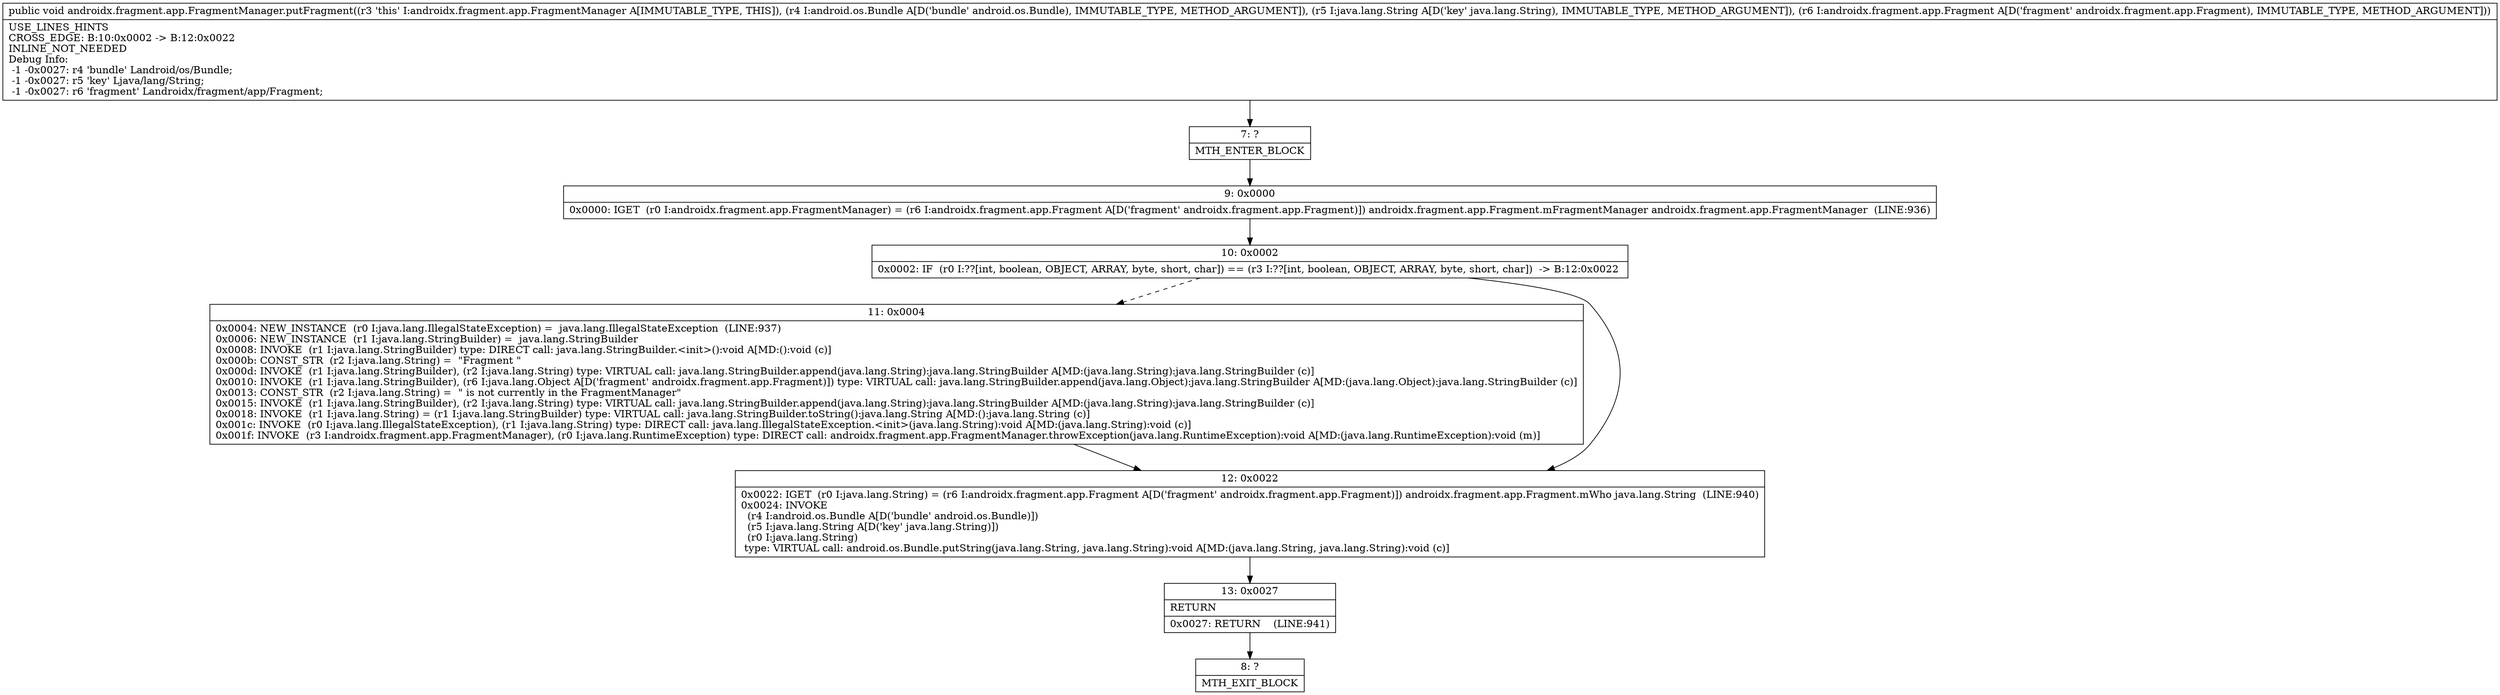 digraph "CFG forandroidx.fragment.app.FragmentManager.putFragment(Landroid\/os\/Bundle;Ljava\/lang\/String;Landroidx\/fragment\/app\/Fragment;)V" {
Node_7 [shape=record,label="{7\:\ ?|MTH_ENTER_BLOCK\l}"];
Node_9 [shape=record,label="{9\:\ 0x0000|0x0000: IGET  (r0 I:androidx.fragment.app.FragmentManager) = (r6 I:androidx.fragment.app.Fragment A[D('fragment' androidx.fragment.app.Fragment)]) androidx.fragment.app.Fragment.mFragmentManager androidx.fragment.app.FragmentManager  (LINE:936)\l}"];
Node_10 [shape=record,label="{10\:\ 0x0002|0x0002: IF  (r0 I:??[int, boolean, OBJECT, ARRAY, byte, short, char]) == (r3 I:??[int, boolean, OBJECT, ARRAY, byte, short, char])  \-\> B:12:0x0022 \l}"];
Node_11 [shape=record,label="{11\:\ 0x0004|0x0004: NEW_INSTANCE  (r0 I:java.lang.IllegalStateException) =  java.lang.IllegalStateException  (LINE:937)\l0x0006: NEW_INSTANCE  (r1 I:java.lang.StringBuilder) =  java.lang.StringBuilder \l0x0008: INVOKE  (r1 I:java.lang.StringBuilder) type: DIRECT call: java.lang.StringBuilder.\<init\>():void A[MD:():void (c)]\l0x000b: CONST_STR  (r2 I:java.lang.String) =  \"Fragment \" \l0x000d: INVOKE  (r1 I:java.lang.StringBuilder), (r2 I:java.lang.String) type: VIRTUAL call: java.lang.StringBuilder.append(java.lang.String):java.lang.StringBuilder A[MD:(java.lang.String):java.lang.StringBuilder (c)]\l0x0010: INVOKE  (r1 I:java.lang.StringBuilder), (r6 I:java.lang.Object A[D('fragment' androidx.fragment.app.Fragment)]) type: VIRTUAL call: java.lang.StringBuilder.append(java.lang.Object):java.lang.StringBuilder A[MD:(java.lang.Object):java.lang.StringBuilder (c)]\l0x0013: CONST_STR  (r2 I:java.lang.String) =  \" is not currently in the FragmentManager\" \l0x0015: INVOKE  (r1 I:java.lang.StringBuilder), (r2 I:java.lang.String) type: VIRTUAL call: java.lang.StringBuilder.append(java.lang.String):java.lang.StringBuilder A[MD:(java.lang.String):java.lang.StringBuilder (c)]\l0x0018: INVOKE  (r1 I:java.lang.String) = (r1 I:java.lang.StringBuilder) type: VIRTUAL call: java.lang.StringBuilder.toString():java.lang.String A[MD:():java.lang.String (c)]\l0x001c: INVOKE  (r0 I:java.lang.IllegalStateException), (r1 I:java.lang.String) type: DIRECT call: java.lang.IllegalStateException.\<init\>(java.lang.String):void A[MD:(java.lang.String):void (c)]\l0x001f: INVOKE  (r3 I:androidx.fragment.app.FragmentManager), (r0 I:java.lang.RuntimeException) type: DIRECT call: androidx.fragment.app.FragmentManager.throwException(java.lang.RuntimeException):void A[MD:(java.lang.RuntimeException):void (m)]\l}"];
Node_12 [shape=record,label="{12\:\ 0x0022|0x0022: IGET  (r0 I:java.lang.String) = (r6 I:androidx.fragment.app.Fragment A[D('fragment' androidx.fragment.app.Fragment)]) androidx.fragment.app.Fragment.mWho java.lang.String  (LINE:940)\l0x0024: INVOKE  \l  (r4 I:android.os.Bundle A[D('bundle' android.os.Bundle)])\l  (r5 I:java.lang.String A[D('key' java.lang.String)])\l  (r0 I:java.lang.String)\l type: VIRTUAL call: android.os.Bundle.putString(java.lang.String, java.lang.String):void A[MD:(java.lang.String, java.lang.String):void (c)]\l}"];
Node_13 [shape=record,label="{13\:\ 0x0027|RETURN\l|0x0027: RETURN    (LINE:941)\l}"];
Node_8 [shape=record,label="{8\:\ ?|MTH_EXIT_BLOCK\l}"];
MethodNode[shape=record,label="{public void androidx.fragment.app.FragmentManager.putFragment((r3 'this' I:androidx.fragment.app.FragmentManager A[IMMUTABLE_TYPE, THIS]), (r4 I:android.os.Bundle A[D('bundle' android.os.Bundle), IMMUTABLE_TYPE, METHOD_ARGUMENT]), (r5 I:java.lang.String A[D('key' java.lang.String), IMMUTABLE_TYPE, METHOD_ARGUMENT]), (r6 I:androidx.fragment.app.Fragment A[D('fragment' androidx.fragment.app.Fragment), IMMUTABLE_TYPE, METHOD_ARGUMENT]))  | USE_LINES_HINTS\lCROSS_EDGE: B:10:0x0002 \-\> B:12:0x0022\lINLINE_NOT_NEEDED\lDebug Info:\l  \-1 \-0x0027: r4 'bundle' Landroid\/os\/Bundle;\l  \-1 \-0x0027: r5 'key' Ljava\/lang\/String;\l  \-1 \-0x0027: r6 'fragment' Landroidx\/fragment\/app\/Fragment;\l}"];
MethodNode -> Node_7;Node_7 -> Node_9;
Node_9 -> Node_10;
Node_10 -> Node_11[style=dashed];
Node_10 -> Node_12;
Node_11 -> Node_12;
Node_12 -> Node_13;
Node_13 -> Node_8;
}

